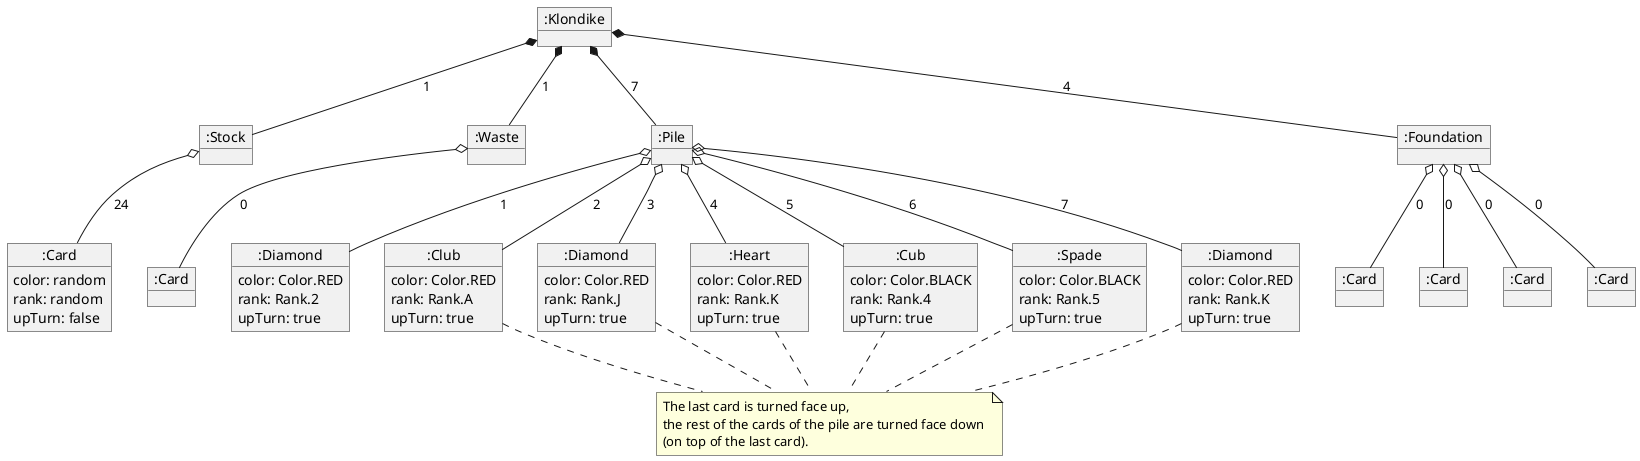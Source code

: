 @startuml initial_state_diagram

object ":Klondike" as Klondike
object ":Stock" as Stock
object ":Waste" as Waste

object ":Pile" as Pile

object ":Foundation" as Foundation

object ":Card" as Card{
    color: random
    rank: random
    upTurn: false
}

object ":Card" as Card0

object ":Diamond" as Card1{
    color: Color.RED
    rank: Rank.2
    upTurn: true
}

object ":Club" as Card2{
    color: Color.RED
    rank: Rank.A
    upTurn: true
}

object ":Diamond" as Card3{
    color: Color.RED
    rank: Rank.J
    upTurn: true
}

object ":Heart" as Card4{
    color: Color.RED
    rank: Rank.K
    upTurn: true
}

object ":Cub" as Card5{
    color: Color.BLACK
    rank: Rank.4
    upTurn: true
}

object ":Spade" as Card6{
    color: Color.BLACK
    rank: Rank.5
    upTurn: true
}
object ":Diamond" as Card7{
    color: Color.RED
    rank: Rank.K
    upTurn: true
}

object ":Card" as Card8
object ":Card" as Card9
object ":Card" as Card10
object ":Card" as Card11

note as Note
The last card is turned face up, 
the rest of the cards of the pile are turned face down 
(on top of the last card).
end note

Klondike *-- Stock: 1
Klondike *-- Waste: 1
Klondike *-- Pile: 7
Klondike *-- Foundation: 4


Stock o-- Card: 24
Waste o-- Card0:0

Pile o-- Card1: 1
Pile o-- Card2: 2
Pile o-- Card3: 3
Pile o-- Card4: 4
Pile o-- Card5: 5
Pile o-- Card6: 6
Pile o-- Card7: 7

Foundation o-- Card8:0
Foundation o-- Card9:0
Foundation o-- Card10:0
Foundation o-- Card11:0

Card2 .. Note
Card3 .. Note
Card4 .. Note
Card5 .. Note
Card6 .. Note
Card7 .. Note


@enduml